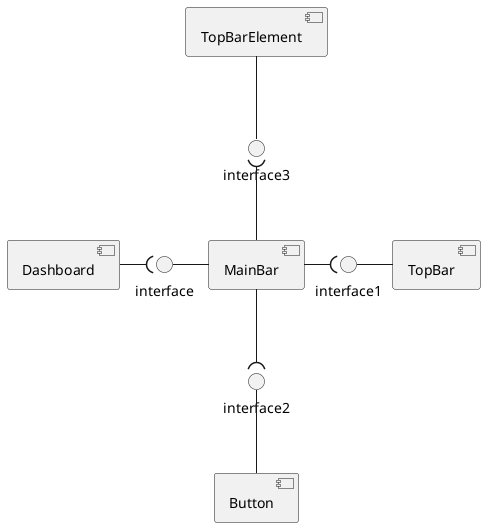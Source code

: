 @startuml
[Dashboard] -right-(interface
[MainBar] -left-interface

[TopBar] -left-interface1
[MainBar] -right-(interface1

[MainBar] -down-(interface2
[Button] -up-interface2

[MainBar] -up-(interface3
[TopBarElement] -down-interface3
@enduml
